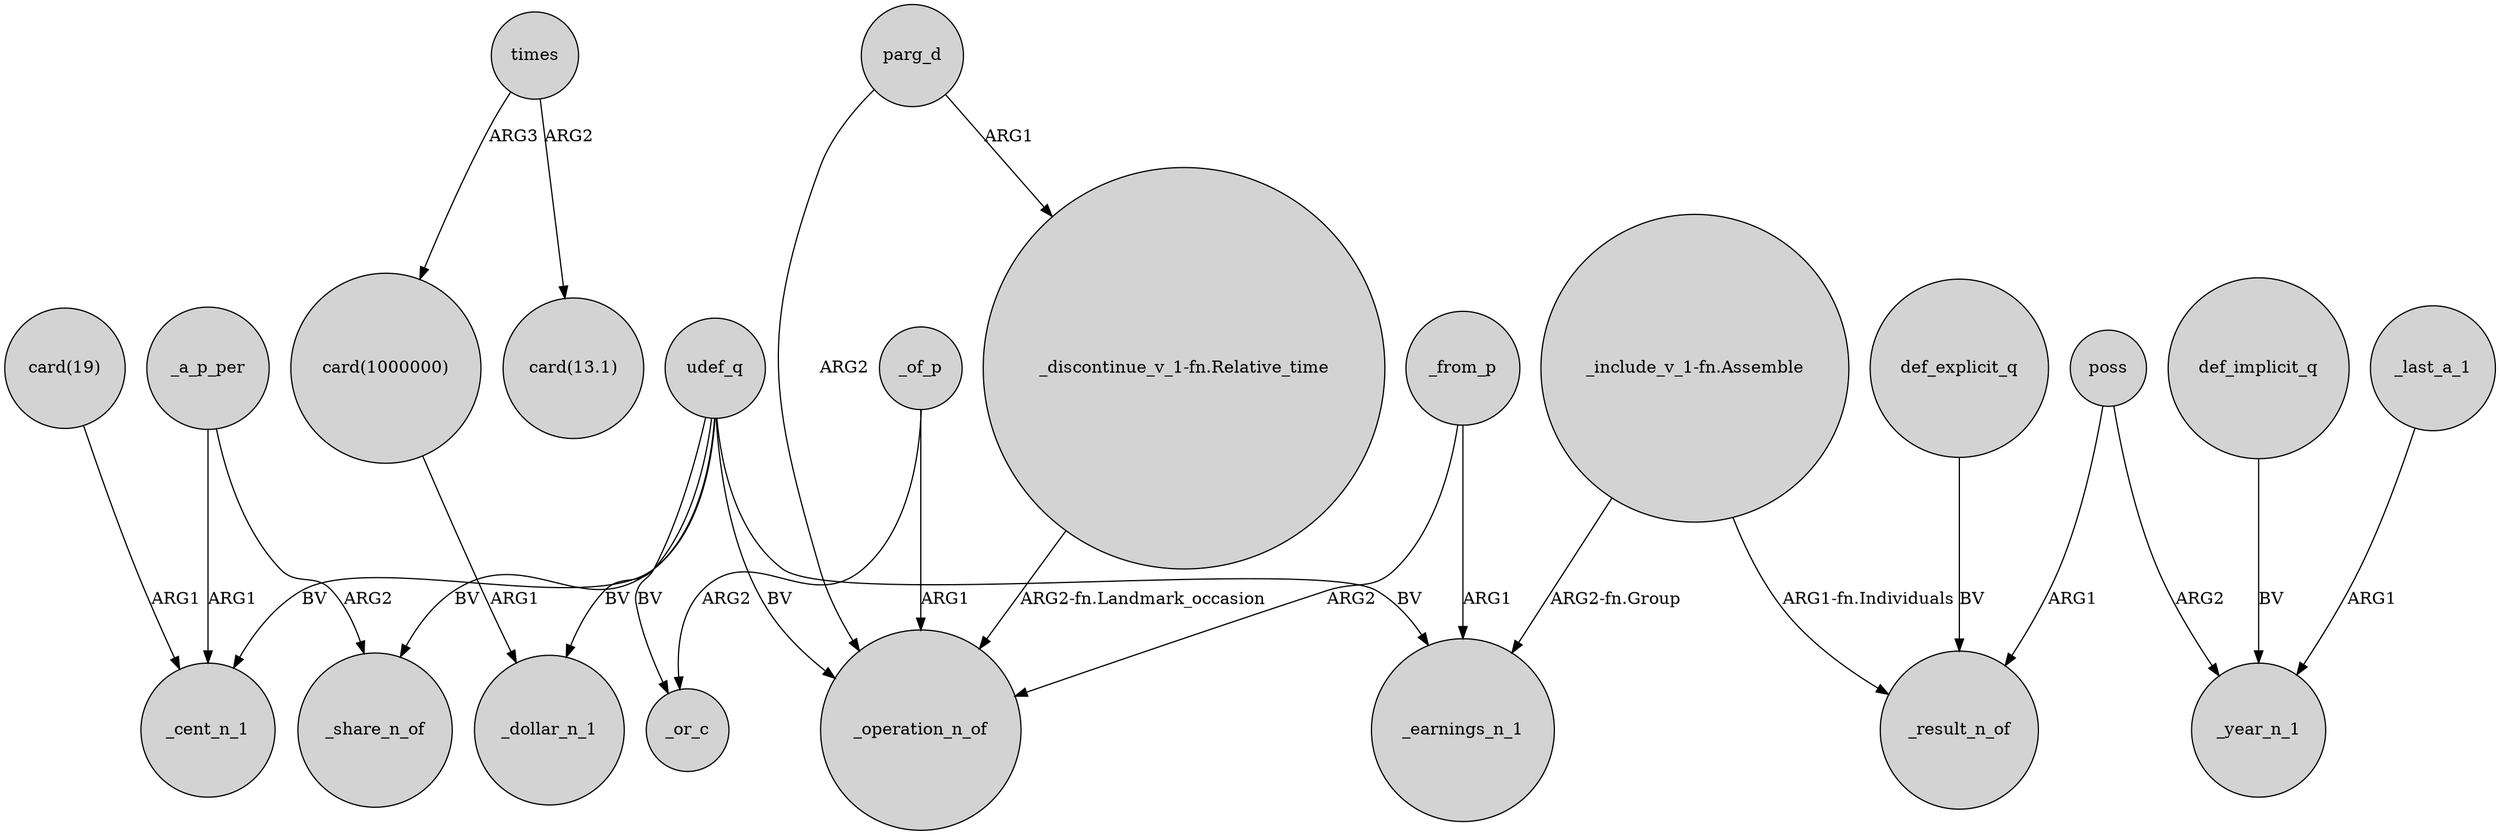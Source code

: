 digraph {
	node [shape=circle style=filled]
	_a_p_per -> _cent_n_1 [label=ARG1]
	def_implicit_q -> _year_n_1 [label=BV]
	times -> "card(1000000)" [label=ARG3]
	poss -> _year_n_1 [label=ARG2]
	parg_d -> "_discontinue_v_1-fn.Relative_time" [label=ARG1]
	"_discontinue_v_1-fn.Relative_time" -> _operation_n_of [label="ARG2-fn.Landmark_occasion"]
	udef_q -> _cent_n_1 [label=BV]
	"_include_v_1-fn.Assemble" -> _result_n_of [label="ARG1-fn.Individuals"]
	udef_q -> _or_c [label=BV]
	"card(19)" -> _cent_n_1 [label=ARG1]
	_a_p_per -> _share_n_of [label=ARG2]
	udef_q -> _earnings_n_1 [label=BV]
	udef_q -> _operation_n_of [label=BV]
	udef_q -> _share_n_of [label=BV]
	_last_a_1 -> _year_n_1 [label=ARG1]
	"_include_v_1-fn.Assemble" -> _earnings_n_1 [label="ARG2-fn.Group"]
	udef_q -> _dollar_n_1 [label=BV]
	"card(1000000)" -> _dollar_n_1 [label=ARG1]
	def_explicit_q -> _result_n_of [label=BV]
	_of_p -> _or_c [label=ARG2]
	_from_p -> _operation_n_of [label=ARG2]
	poss -> _result_n_of [label=ARG1]
	_from_p -> _earnings_n_1 [label=ARG1]
	parg_d -> _operation_n_of [label=ARG2]
	_of_p -> _operation_n_of [label=ARG1]
	times -> "card(13.1)" [label=ARG2]
}
